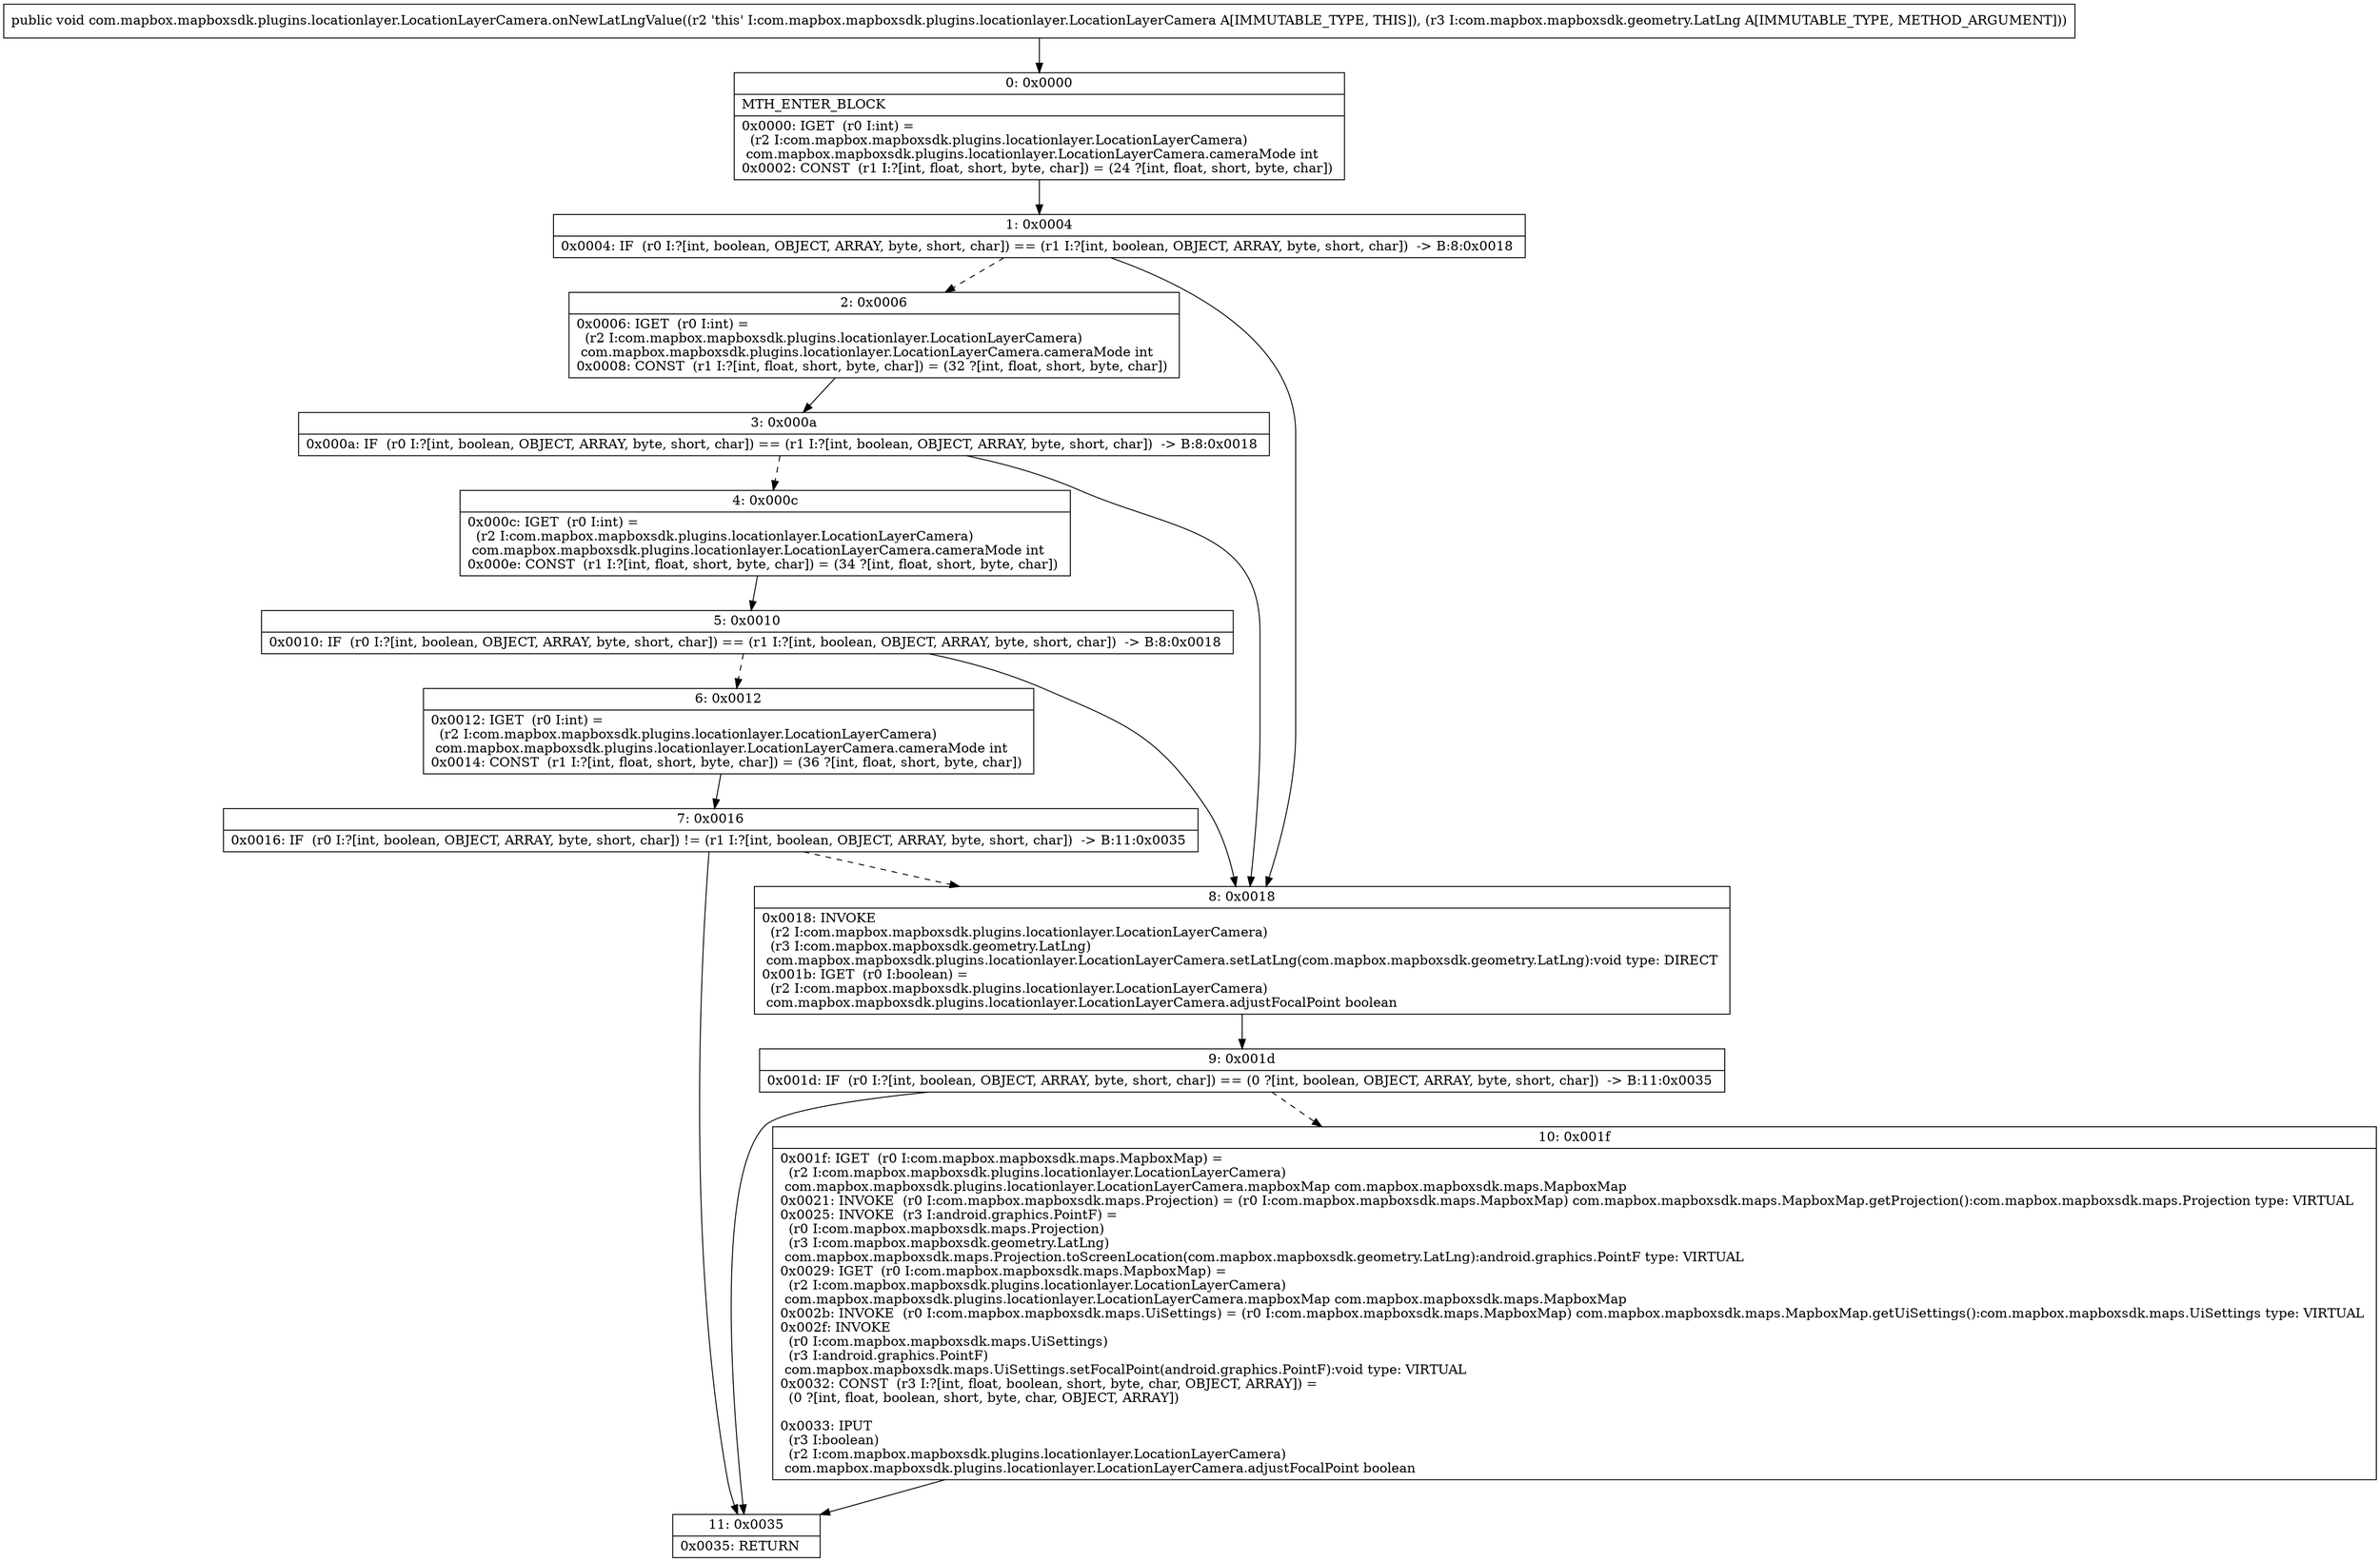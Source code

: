 digraph "CFG forcom.mapbox.mapboxsdk.plugins.locationlayer.LocationLayerCamera.onNewLatLngValue(Lcom\/mapbox\/mapboxsdk\/geometry\/LatLng;)V" {
Node_0 [shape=record,label="{0\:\ 0x0000|MTH_ENTER_BLOCK\l|0x0000: IGET  (r0 I:int) = \l  (r2 I:com.mapbox.mapboxsdk.plugins.locationlayer.LocationLayerCamera)\l com.mapbox.mapboxsdk.plugins.locationlayer.LocationLayerCamera.cameraMode int \l0x0002: CONST  (r1 I:?[int, float, short, byte, char]) = (24 ?[int, float, short, byte, char]) \l}"];
Node_1 [shape=record,label="{1\:\ 0x0004|0x0004: IF  (r0 I:?[int, boolean, OBJECT, ARRAY, byte, short, char]) == (r1 I:?[int, boolean, OBJECT, ARRAY, byte, short, char])  \-\> B:8:0x0018 \l}"];
Node_2 [shape=record,label="{2\:\ 0x0006|0x0006: IGET  (r0 I:int) = \l  (r2 I:com.mapbox.mapboxsdk.plugins.locationlayer.LocationLayerCamera)\l com.mapbox.mapboxsdk.plugins.locationlayer.LocationLayerCamera.cameraMode int \l0x0008: CONST  (r1 I:?[int, float, short, byte, char]) = (32 ?[int, float, short, byte, char]) \l}"];
Node_3 [shape=record,label="{3\:\ 0x000a|0x000a: IF  (r0 I:?[int, boolean, OBJECT, ARRAY, byte, short, char]) == (r1 I:?[int, boolean, OBJECT, ARRAY, byte, short, char])  \-\> B:8:0x0018 \l}"];
Node_4 [shape=record,label="{4\:\ 0x000c|0x000c: IGET  (r0 I:int) = \l  (r2 I:com.mapbox.mapboxsdk.plugins.locationlayer.LocationLayerCamera)\l com.mapbox.mapboxsdk.plugins.locationlayer.LocationLayerCamera.cameraMode int \l0x000e: CONST  (r1 I:?[int, float, short, byte, char]) = (34 ?[int, float, short, byte, char]) \l}"];
Node_5 [shape=record,label="{5\:\ 0x0010|0x0010: IF  (r0 I:?[int, boolean, OBJECT, ARRAY, byte, short, char]) == (r1 I:?[int, boolean, OBJECT, ARRAY, byte, short, char])  \-\> B:8:0x0018 \l}"];
Node_6 [shape=record,label="{6\:\ 0x0012|0x0012: IGET  (r0 I:int) = \l  (r2 I:com.mapbox.mapboxsdk.plugins.locationlayer.LocationLayerCamera)\l com.mapbox.mapboxsdk.plugins.locationlayer.LocationLayerCamera.cameraMode int \l0x0014: CONST  (r1 I:?[int, float, short, byte, char]) = (36 ?[int, float, short, byte, char]) \l}"];
Node_7 [shape=record,label="{7\:\ 0x0016|0x0016: IF  (r0 I:?[int, boolean, OBJECT, ARRAY, byte, short, char]) != (r1 I:?[int, boolean, OBJECT, ARRAY, byte, short, char])  \-\> B:11:0x0035 \l}"];
Node_8 [shape=record,label="{8\:\ 0x0018|0x0018: INVOKE  \l  (r2 I:com.mapbox.mapboxsdk.plugins.locationlayer.LocationLayerCamera)\l  (r3 I:com.mapbox.mapboxsdk.geometry.LatLng)\l com.mapbox.mapboxsdk.plugins.locationlayer.LocationLayerCamera.setLatLng(com.mapbox.mapboxsdk.geometry.LatLng):void type: DIRECT \l0x001b: IGET  (r0 I:boolean) = \l  (r2 I:com.mapbox.mapboxsdk.plugins.locationlayer.LocationLayerCamera)\l com.mapbox.mapboxsdk.plugins.locationlayer.LocationLayerCamera.adjustFocalPoint boolean \l}"];
Node_9 [shape=record,label="{9\:\ 0x001d|0x001d: IF  (r0 I:?[int, boolean, OBJECT, ARRAY, byte, short, char]) == (0 ?[int, boolean, OBJECT, ARRAY, byte, short, char])  \-\> B:11:0x0035 \l}"];
Node_10 [shape=record,label="{10\:\ 0x001f|0x001f: IGET  (r0 I:com.mapbox.mapboxsdk.maps.MapboxMap) = \l  (r2 I:com.mapbox.mapboxsdk.plugins.locationlayer.LocationLayerCamera)\l com.mapbox.mapboxsdk.plugins.locationlayer.LocationLayerCamera.mapboxMap com.mapbox.mapboxsdk.maps.MapboxMap \l0x0021: INVOKE  (r0 I:com.mapbox.mapboxsdk.maps.Projection) = (r0 I:com.mapbox.mapboxsdk.maps.MapboxMap) com.mapbox.mapboxsdk.maps.MapboxMap.getProjection():com.mapbox.mapboxsdk.maps.Projection type: VIRTUAL \l0x0025: INVOKE  (r3 I:android.graphics.PointF) = \l  (r0 I:com.mapbox.mapboxsdk.maps.Projection)\l  (r3 I:com.mapbox.mapboxsdk.geometry.LatLng)\l com.mapbox.mapboxsdk.maps.Projection.toScreenLocation(com.mapbox.mapboxsdk.geometry.LatLng):android.graphics.PointF type: VIRTUAL \l0x0029: IGET  (r0 I:com.mapbox.mapboxsdk.maps.MapboxMap) = \l  (r2 I:com.mapbox.mapboxsdk.plugins.locationlayer.LocationLayerCamera)\l com.mapbox.mapboxsdk.plugins.locationlayer.LocationLayerCamera.mapboxMap com.mapbox.mapboxsdk.maps.MapboxMap \l0x002b: INVOKE  (r0 I:com.mapbox.mapboxsdk.maps.UiSettings) = (r0 I:com.mapbox.mapboxsdk.maps.MapboxMap) com.mapbox.mapboxsdk.maps.MapboxMap.getUiSettings():com.mapbox.mapboxsdk.maps.UiSettings type: VIRTUAL \l0x002f: INVOKE  \l  (r0 I:com.mapbox.mapboxsdk.maps.UiSettings)\l  (r3 I:android.graphics.PointF)\l com.mapbox.mapboxsdk.maps.UiSettings.setFocalPoint(android.graphics.PointF):void type: VIRTUAL \l0x0032: CONST  (r3 I:?[int, float, boolean, short, byte, char, OBJECT, ARRAY]) = \l  (0 ?[int, float, boolean, short, byte, char, OBJECT, ARRAY])\l \l0x0033: IPUT  \l  (r3 I:boolean)\l  (r2 I:com.mapbox.mapboxsdk.plugins.locationlayer.LocationLayerCamera)\l com.mapbox.mapboxsdk.plugins.locationlayer.LocationLayerCamera.adjustFocalPoint boolean \l}"];
Node_11 [shape=record,label="{11\:\ 0x0035|0x0035: RETURN   \l}"];
MethodNode[shape=record,label="{public void com.mapbox.mapboxsdk.plugins.locationlayer.LocationLayerCamera.onNewLatLngValue((r2 'this' I:com.mapbox.mapboxsdk.plugins.locationlayer.LocationLayerCamera A[IMMUTABLE_TYPE, THIS]), (r3 I:com.mapbox.mapboxsdk.geometry.LatLng A[IMMUTABLE_TYPE, METHOD_ARGUMENT])) }"];
MethodNode -> Node_0;
Node_0 -> Node_1;
Node_1 -> Node_2[style=dashed];
Node_1 -> Node_8;
Node_2 -> Node_3;
Node_3 -> Node_4[style=dashed];
Node_3 -> Node_8;
Node_4 -> Node_5;
Node_5 -> Node_6[style=dashed];
Node_5 -> Node_8;
Node_6 -> Node_7;
Node_7 -> Node_8[style=dashed];
Node_7 -> Node_11;
Node_8 -> Node_9;
Node_9 -> Node_10[style=dashed];
Node_9 -> Node_11;
Node_10 -> Node_11;
}

